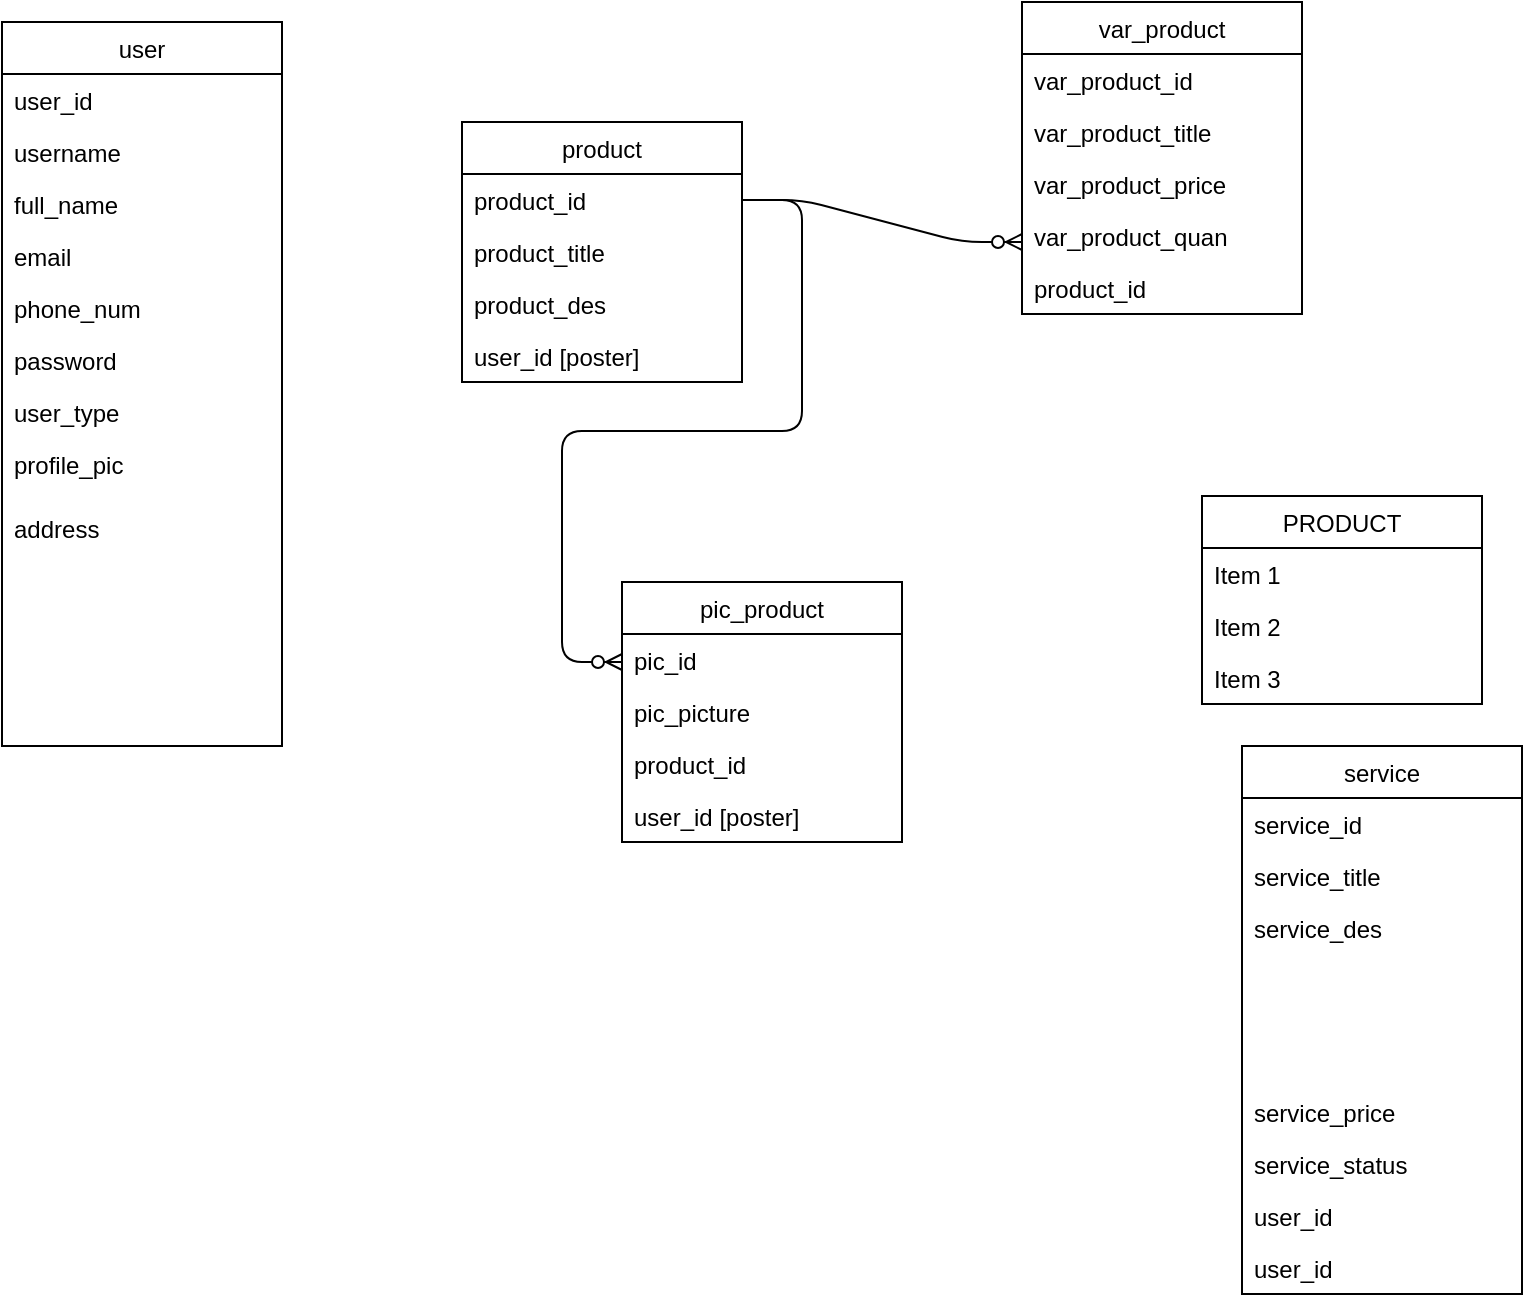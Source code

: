 <mxfile version="14.5.3" type="github"><diagram id="W411rWCE6vEQIN0AdYnL" name="Page-1"><mxGraphModel dx="1248" dy="706" grid="1" gridSize="10" guides="1" tooltips="1" connect="1" arrows="1" fold="1" page="1" pageScale="1" pageWidth="850" pageHeight="1100" math="0" shadow="0"><root><mxCell id="0"/><mxCell id="1" parent="0"/><mxCell id="eEgCmpG9dYA9iIhkquhl-1" value="user" style="swimlane;fontStyle=0;childLayout=stackLayout;horizontal=1;startSize=26;fillColor=none;horizontalStack=0;resizeParent=1;resizeParentMax=0;resizeLast=0;collapsible=1;marginBottom=0;" parent="1" vertex="1"><mxGeometry x="80" y="90" width="140" height="362" as="geometry"/></mxCell><mxCell id="eEgCmpG9dYA9iIhkquhl-19" value="user_id" style="text;strokeColor=none;fillColor=none;align=left;verticalAlign=top;spacingLeft=4;spacingRight=4;overflow=hidden;rotatable=0;points=[[0,0.5],[1,0.5]];portConstraint=eastwest;" parent="eEgCmpG9dYA9iIhkquhl-1" vertex="1"><mxGeometry y="26" width="140" height="26" as="geometry"/></mxCell><mxCell id="eEgCmpG9dYA9iIhkquhl-2" value="username" style="text;strokeColor=none;fillColor=none;align=left;verticalAlign=top;spacingLeft=4;spacingRight=4;overflow=hidden;rotatable=0;points=[[0,0.5],[1,0.5]];portConstraint=eastwest;" parent="eEgCmpG9dYA9iIhkquhl-1" vertex="1"><mxGeometry y="52" width="140" height="26" as="geometry"/></mxCell><mxCell id="eEgCmpG9dYA9iIhkquhl-3" value="full_name" style="text;strokeColor=none;fillColor=none;align=left;verticalAlign=top;spacingLeft=4;spacingRight=4;overflow=hidden;rotatable=0;points=[[0,0.5],[1,0.5]];portConstraint=eastwest;" parent="eEgCmpG9dYA9iIhkquhl-1" vertex="1"><mxGeometry y="78" width="140" height="26" as="geometry"/></mxCell><mxCell id="eEgCmpG9dYA9iIhkquhl-20" value="email" style="text;strokeColor=none;fillColor=none;align=left;verticalAlign=top;spacingLeft=4;spacingRight=4;overflow=hidden;rotatable=0;points=[[0,0.5],[1,0.5]];portConstraint=eastwest;" parent="eEgCmpG9dYA9iIhkquhl-1" vertex="1"><mxGeometry y="104" width="140" height="26" as="geometry"/></mxCell><mxCell id="eEgCmpG9dYA9iIhkquhl-21" value="phone_num" style="text;strokeColor=none;fillColor=none;align=left;verticalAlign=top;spacingLeft=4;spacingRight=4;overflow=hidden;rotatable=0;points=[[0,0.5],[1,0.5]];portConstraint=eastwest;" parent="eEgCmpG9dYA9iIhkquhl-1" vertex="1"><mxGeometry y="130" width="140" height="26" as="geometry"/></mxCell><mxCell id="eEgCmpG9dYA9iIhkquhl-22" value="password" style="text;strokeColor=none;fillColor=none;align=left;verticalAlign=top;spacingLeft=4;spacingRight=4;overflow=hidden;rotatable=0;points=[[0,0.5],[1,0.5]];portConstraint=eastwest;" parent="eEgCmpG9dYA9iIhkquhl-1" vertex="1"><mxGeometry y="156" width="140" height="26" as="geometry"/></mxCell><mxCell id="eEgCmpG9dYA9iIhkquhl-23" value="user_type" style="text;strokeColor=none;fillColor=none;align=left;verticalAlign=top;spacingLeft=4;spacingRight=4;overflow=hidden;rotatable=0;points=[[0,0.5],[1,0.5]];portConstraint=eastwest;" parent="eEgCmpG9dYA9iIhkquhl-1" vertex="1"><mxGeometry y="182" width="140" height="26" as="geometry"/></mxCell><mxCell id="eEgCmpG9dYA9iIhkquhl-35" value="profile_pic" style="text;strokeColor=none;fillColor=none;align=left;verticalAlign=top;spacingLeft=4;spacingRight=4;overflow=hidden;rotatable=0;points=[[0,0.5],[1,0.5]];portConstraint=eastwest;" parent="eEgCmpG9dYA9iIhkquhl-1" vertex="1"><mxGeometry y="208" width="140" height="32" as="geometry"/></mxCell><mxCell id="eEgCmpG9dYA9iIhkquhl-17" value="address" style="text;strokeColor=none;fillColor=none;align=left;verticalAlign=top;spacingLeft=4;spacingRight=4;overflow=hidden;rotatable=0;points=[[0,0.5],[1,0.5]];portConstraint=eastwest;" parent="eEgCmpG9dYA9iIhkquhl-1" vertex="1"><mxGeometry y="240" width="140" height="122" as="geometry"/></mxCell><mxCell id="eEgCmpG9dYA9iIhkquhl-5" value="service" style="swimlane;fontStyle=0;childLayout=stackLayout;horizontal=1;startSize=26;fillColor=none;horizontalStack=0;resizeParent=1;resizeParentMax=0;resizeLast=0;collapsible=1;marginBottom=0;" parent="1" vertex="1"><mxGeometry x="700" y="452" width="140" height="274" as="geometry"/></mxCell><mxCell id="eEgCmpG9dYA9iIhkquhl-6" value="service_id" style="text;strokeColor=none;fillColor=none;align=left;verticalAlign=top;spacingLeft=4;spacingRight=4;overflow=hidden;rotatable=0;points=[[0,0.5],[1,0.5]];portConstraint=eastwest;" parent="eEgCmpG9dYA9iIhkquhl-5" vertex="1"><mxGeometry y="26" width="140" height="26" as="geometry"/></mxCell><mxCell id="eEgCmpG9dYA9iIhkquhl-7" value="service_title" style="text;strokeColor=none;fillColor=none;align=left;verticalAlign=top;spacingLeft=4;spacingRight=4;overflow=hidden;rotatable=0;points=[[0,0.5],[1,0.5]];portConstraint=eastwest;" parent="eEgCmpG9dYA9iIhkquhl-5" vertex="1"><mxGeometry y="52" width="140" height="26" as="geometry"/></mxCell><mxCell id="eEgCmpG9dYA9iIhkquhl-8" value="service_des" style="text;strokeColor=none;fillColor=none;align=left;verticalAlign=top;spacingLeft=4;spacingRight=4;overflow=hidden;rotatable=0;points=[[0,0.5],[1,0.5]];portConstraint=eastwest;" parent="eEgCmpG9dYA9iIhkquhl-5" vertex="1"><mxGeometry y="78" width="140" height="92" as="geometry"/></mxCell><mxCell id="eEgCmpG9dYA9iIhkquhl-24" value="service_price" style="text;strokeColor=none;fillColor=none;align=left;verticalAlign=top;spacingLeft=4;spacingRight=4;overflow=hidden;rotatable=0;points=[[0,0.5],[1,0.5]];portConstraint=eastwest;" parent="eEgCmpG9dYA9iIhkquhl-5" vertex="1"><mxGeometry y="170" width="140" height="26" as="geometry"/></mxCell><mxCell id="eEgCmpG9dYA9iIhkquhl-27" value="service_status" style="text;strokeColor=none;fillColor=none;align=left;verticalAlign=top;spacingLeft=4;spacingRight=4;overflow=hidden;rotatable=0;points=[[0,0.5],[1,0.5]];portConstraint=eastwest;" parent="eEgCmpG9dYA9iIhkquhl-5" vertex="1"><mxGeometry y="196" width="140" height="26" as="geometry"/></mxCell><mxCell id="eEgCmpG9dYA9iIhkquhl-25" value="user_id" style="text;strokeColor=none;fillColor=none;align=left;verticalAlign=top;spacingLeft=4;spacingRight=4;overflow=hidden;rotatable=0;points=[[0,0.5],[1,0.5]];portConstraint=eastwest;" parent="eEgCmpG9dYA9iIhkquhl-5" vertex="1"><mxGeometry y="222" width="140" height="26" as="geometry"/></mxCell><mxCell id="eEgCmpG9dYA9iIhkquhl-26" value="user_id" style="text;strokeColor=none;fillColor=none;align=left;verticalAlign=top;spacingLeft=4;spacingRight=4;overflow=hidden;rotatable=0;points=[[0,0.5],[1,0.5]];portConstraint=eastwest;" parent="eEgCmpG9dYA9iIhkquhl-5" vertex="1"><mxGeometry y="248" width="140" height="26" as="geometry"/></mxCell><mxCell id="eEgCmpG9dYA9iIhkquhl-9" value="var_product" style="swimlane;fontStyle=0;childLayout=stackLayout;horizontal=1;startSize=26;fillColor=none;horizontalStack=0;resizeParent=1;resizeParentMax=0;resizeLast=0;collapsible=1;marginBottom=0;" parent="1" vertex="1"><mxGeometry x="590" y="80" width="140" height="156" as="geometry"/></mxCell><mxCell id="eEgCmpG9dYA9iIhkquhl-11" value="var_product_id" style="text;strokeColor=none;fillColor=none;align=left;verticalAlign=top;spacingLeft=4;spacingRight=4;overflow=hidden;rotatable=0;points=[[0,0.5],[1,0.5]];portConstraint=eastwest;" parent="eEgCmpG9dYA9iIhkquhl-9" vertex="1"><mxGeometry y="26" width="140" height="26" as="geometry"/></mxCell><mxCell id="jbUzf2FXijxwnfSYSCQV-11" value="var_product_title" style="text;strokeColor=none;fillColor=none;align=left;verticalAlign=top;spacingLeft=4;spacingRight=4;overflow=hidden;rotatable=0;points=[[0,0.5],[1,0.5]];portConstraint=eastwest;" vertex="1" parent="eEgCmpG9dYA9iIhkquhl-9"><mxGeometry y="52" width="140" height="26" as="geometry"/></mxCell><mxCell id="jbUzf2FXijxwnfSYSCQV-1" value="var_product_price" style="text;strokeColor=none;fillColor=none;align=left;verticalAlign=top;spacingLeft=4;spacingRight=4;overflow=hidden;rotatable=0;points=[[0,0.5],[1,0.5]];portConstraint=eastwest;" vertex="1" parent="eEgCmpG9dYA9iIhkquhl-9"><mxGeometry y="78" width="140" height="26" as="geometry"/></mxCell><mxCell id="jbUzf2FXijxwnfSYSCQV-2" value="var_product_quan" style="text;strokeColor=none;fillColor=none;align=left;verticalAlign=top;spacingLeft=4;spacingRight=4;overflow=hidden;rotatable=0;points=[[0,0.5],[1,0.5]];portConstraint=eastwest;" vertex="1" parent="eEgCmpG9dYA9iIhkquhl-9"><mxGeometry y="104" width="140" height="26" as="geometry"/></mxCell><mxCell id="jbUzf2FXijxwnfSYSCQV-8" value="product_id" style="text;strokeColor=none;fillColor=none;align=left;verticalAlign=top;spacingLeft=4;spacingRight=4;overflow=hidden;rotatable=0;points=[[0,0.5],[1,0.5]];portConstraint=eastwest;" vertex="1" parent="eEgCmpG9dYA9iIhkquhl-9"><mxGeometry y="130" width="140" height="26" as="geometry"/></mxCell><mxCell id="eEgCmpG9dYA9iIhkquhl-13" value="PRODUCT" style="swimlane;fontStyle=0;childLayout=stackLayout;horizontal=1;startSize=26;fillColor=none;horizontalStack=0;resizeParent=1;resizeParentMax=0;resizeLast=0;collapsible=1;marginBottom=0;" parent="1" vertex="1"><mxGeometry x="680" y="327" width="140" height="104" as="geometry"/></mxCell><mxCell id="eEgCmpG9dYA9iIhkquhl-14" value="Item 1" style="text;strokeColor=none;fillColor=none;align=left;verticalAlign=top;spacingLeft=4;spacingRight=4;overflow=hidden;rotatable=0;points=[[0,0.5],[1,0.5]];portConstraint=eastwest;" parent="eEgCmpG9dYA9iIhkquhl-13" vertex="1"><mxGeometry y="26" width="140" height="26" as="geometry"/></mxCell><mxCell id="eEgCmpG9dYA9iIhkquhl-15" value="Item 2" style="text;strokeColor=none;fillColor=none;align=left;verticalAlign=top;spacingLeft=4;spacingRight=4;overflow=hidden;rotatable=0;points=[[0,0.5],[1,0.5]];portConstraint=eastwest;" parent="eEgCmpG9dYA9iIhkquhl-13" vertex="1"><mxGeometry y="52" width="140" height="26" as="geometry"/></mxCell><mxCell id="eEgCmpG9dYA9iIhkquhl-16" value="Item 3" style="text;strokeColor=none;fillColor=none;align=left;verticalAlign=top;spacingLeft=4;spacingRight=4;overflow=hidden;rotatable=0;points=[[0,0.5],[1,0.5]];portConstraint=eastwest;" parent="eEgCmpG9dYA9iIhkquhl-13" vertex="1"><mxGeometry y="78" width="140" height="26" as="geometry"/></mxCell><mxCell id="eEgCmpG9dYA9iIhkquhl-28" value="product" style="swimlane;fontStyle=0;childLayout=stackLayout;horizontal=1;startSize=26;fillColor=none;horizontalStack=0;resizeParent=1;resizeParentMax=0;resizeLast=0;collapsible=1;marginBottom=0;" parent="1" vertex="1"><mxGeometry x="310" y="140" width="140" height="130" as="geometry"/></mxCell><mxCell id="eEgCmpG9dYA9iIhkquhl-29" value="product_id" style="text;strokeColor=none;fillColor=none;align=left;verticalAlign=top;spacingLeft=4;spacingRight=4;overflow=hidden;rotatable=0;points=[[0,0.5],[1,0.5]];portConstraint=eastwest;" parent="eEgCmpG9dYA9iIhkquhl-28" vertex="1"><mxGeometry y="26" width="140" height="26" as="geometry"/></mxCell><mxCell id="eEgCmpG9dYA9iIhkquhl-30" value="product_title" style="text;strokeColor=none;fillColor=none;align=left;verticalAlign=top;spacingLeft=4;spacingRight=4;overflow=hidden;rotatable=0;points=[[0,0.5],[1,0.5]];portConstraint=eastwest;" parent="eEgCmpG9dYA9iIhkquhl-28" vertex="1"><mxGeometry y="52" width="140" height="26" as="geometry"/></mxCell><mxCell id="eEgCmpG9dYA9iIhkquhl-32" value="product_des" style="text;strokeColor=none;fillColor=none;align=left;verticalAlign=top;spacingLeft=4;spacingRight=4;overflow=hidden;rotatable=0;points=[[0,0.5],[1,0.5]];portConstraint=eastwest;" parent="eEgCmpG9dYA9iIhkquhl-28" vertex="1"><mxGeometry y="78" width="140" height="26" as="geometry"/></mxCell><mxCell id="eEgCmpG9dYA9iIhkquhl-33" value="user_id [poster]" style="text;strokeColor=none;fillColor=none;align=left;verticalAlign=top;spacingLeft=4;spacingRight=4;overflow=hidden;rotatable=0;points=[[0,0.5],[1,0.5]];portConstraint=eastwest;" parent="eEgCmpG9dYA9iIhkquhl-28" vertex="1"><mxGeometry y="104" width="140" height="26" as="geometry"/></mxCell><mxCell id="jbUzf2FXijxwnfSYSCQV-10" value="" style="edgeStyle=entityRelationEdgeStyle;fontSize=12;html=1;endArrow=ERzeroToMany;endFill=1;exitX=1;exitY=0.5;exitDx=0;exitDy=0;" edge="1" parent="1" source="eEgCmpG9dYA9iIhkquhl-29"><mxGeometry width="100" height="100" relative="1" as="geometry"><mxPoint x="490" y="300" as="sourcePoint"/><mxPoint x="590" y="200" as="targetPoint"/></mxGeometry></mxCell><mxCell id="jbUzf2FXijxwnfSYSCQV-18" value="" style="edgeStyle=entityRelationEdgeStyle;fontSize=12;html=1;endArrow=ERzeroToMany;endFill=1;" edge="1" parent="1" source="eEgCmpG9dYA9iIhkquhl-29"><mxGeometry width="100" height="100" relative="1" as="geometry"><mxPoint x="460" y="189" as="sourcePoint"/><mxPoint x="390" y="410" as="targetPoint"/></mxGeometry></mxCell><mxCell id="jbUzf2FXijxwnfSYSCQV-19" value="pic_product" style="swimlane;fontStyle=0;childLayout=stackLayout;horizontal=1;startSize=26;fillColor=none;horizontalStack=0;resizeParent=1;resizeParentMax=0;resizeLast=0;collapsible=1;marginBottom=0;" vertex="1" parent="1"><mxGeometry x="390" y="370" width="140" height="130" as="geometry"/></mxCell><mxCell id="jbUzf2FXijxwnfSYSCQV-21" value="pic_id" style="text;strokeColor=none;fillColor=none;align=left;verticalAlign=top;spacingLeft=4;spacingRight=4;overflow=hidden;rotatable=0;points=[[0,0.5],[1,0.5]];portConstraint=eastwest;" vertex="1" parent="jbUzf2FXijxwnfSYSCQV-19"><mxGeometry y="26" width="140" height="26" as="geometry"/></mxCell><mxCell id="jbUzf2FXijxwnfSYSCQV-22" value="pic_picture" style="text;strokeColor=none;fillColor=none;align=left;verticalAlign=top;spacingLeft=4;spacingRight=4;overflow=hidden;rotatable=0;points=[[0,0.5],[1,0.5]];portConstraint=eastwest;" vertex="1" parent="jbUzf2FXijxwnfSYSCQV-19"><mxGeometry y="52" width="140" height="26" as="geometry"/></mxCell><mxCell id="jbUzf2FXijxwnfSYSCQV-20" value="product_id" style="text;strokeColor=none;fillColor=none;align=left;verticalAlign=top;spacingLeft=4;spacingRight=4;overflow=hidden;rotatable=0;points=[[0,0.5],[1,0.5]];portConstraint=eastwest;" vertex="1" parent="jbUzf2FXijxwnfSYSCQV-19"><mxGeometry y="78" width="140" height="26" as="geometry"/></mxCell><mxCell id="jbUzf2FXijxwnfSYSCQV-23" value="user_id [poster]" style="text;strokeColor=none;fillColor=none;align=left;verticalAlign=top;spacingLeft=4;spacingRight=4;overflow=hidden;rotatable=0;points=[[0,0.5],[1,0.5]];portConstraint=eastwest;" vertex="1" parent="jbUzf2FXijxwnfSYSCQV-19"><mxGeometry y="104" width="140" height="26" as="geometry"/></mxCell></root></mxGraphModel></diagram></mxfile>